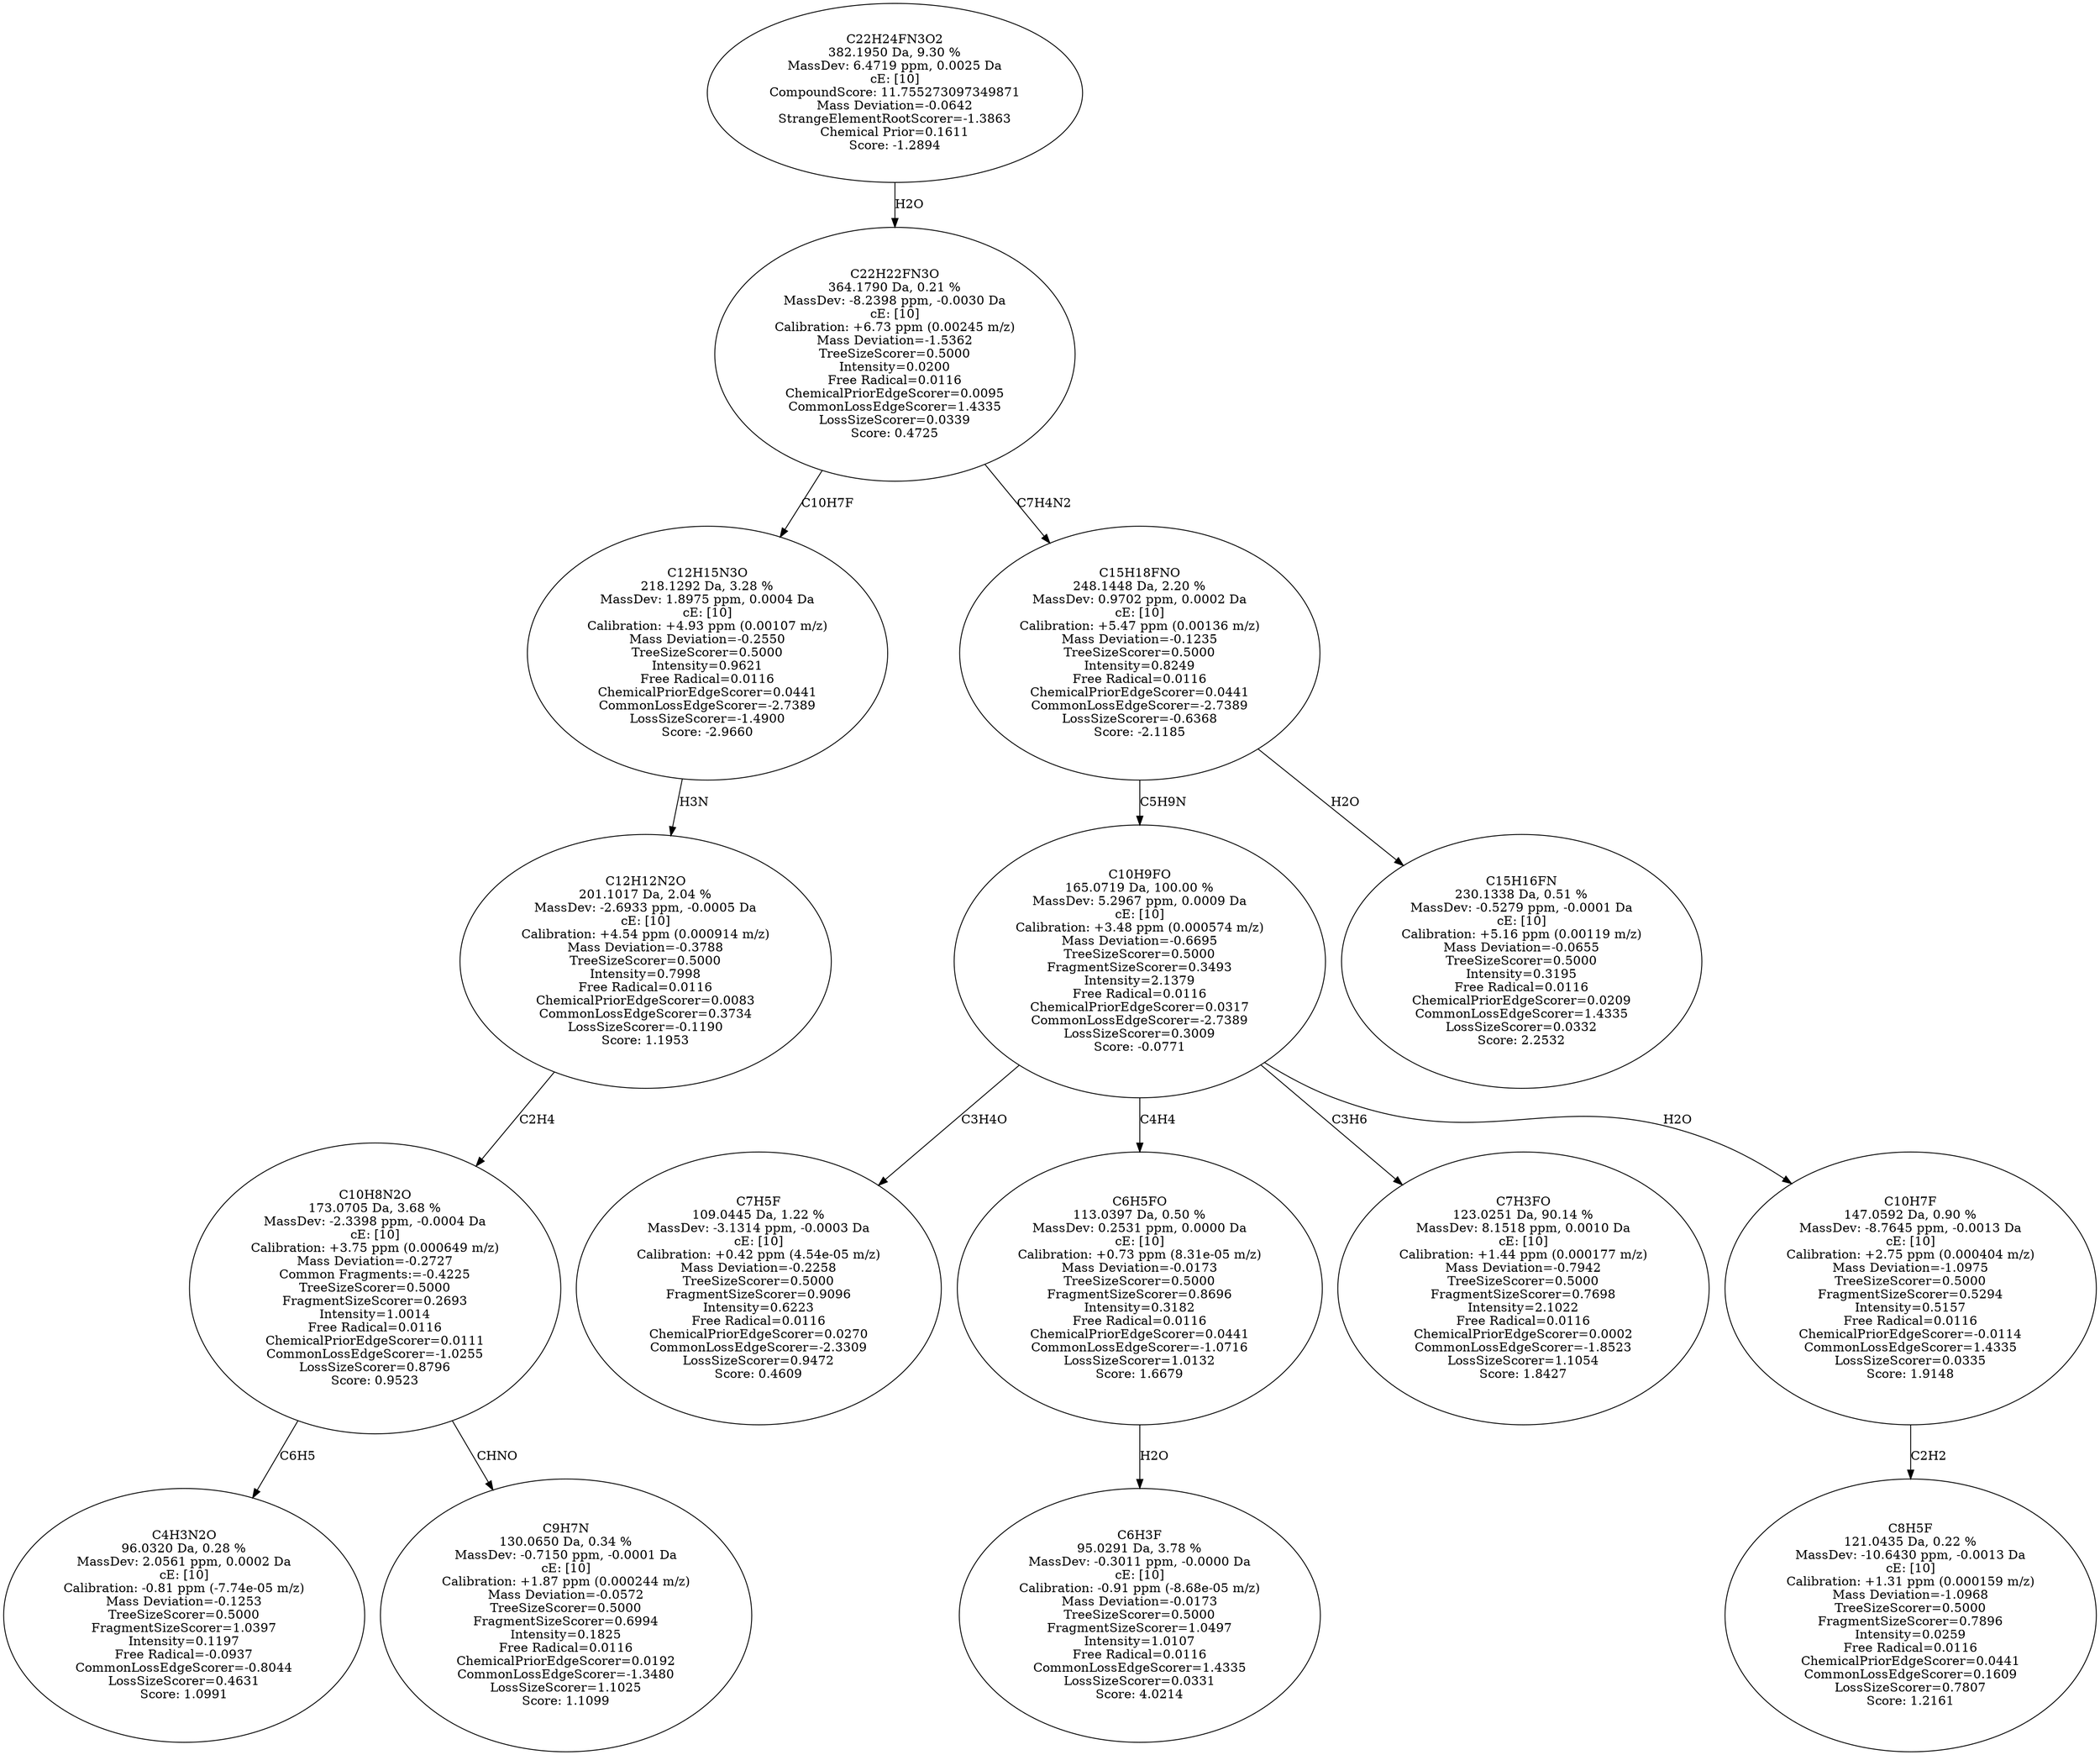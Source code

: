 strict digraph {
v1 [label="C4H3N2O\n96.0320 Da, 0.28 %\nMassDev: 2.0561 ppm, 0.0002 Da\ncE: [10]\nCalibration: -0.81 ppm (-7.74e-05 m/z)\nMass Deviation=-0.1253\nTreeSizeScorer=0.5000\nFragmentSizeScorer=1.0397\nIntensity=0.1197\nFree Radical=-0.0937\nCommonLossEdgeScorer=-0.8044\nLossSizeScorer=0.4631\nScore: 1.0991"];
v2 [label="C9H7N\n130.0650 Da, 0.34 %\nMassDev: -0.7150 ppm, -0.0001 Da\ncE: [10]\nCalibration: +1.87 ppm (0.000244 m/z)\nMass Deviation=-0.0572\nTreeSizeScorer=0.5000\nFragmentSizeScorer=0.6994\nIntensity=0.1825\nFree Radical=0.0116\nChemicalPriorEdgeScorer=0.0192\nCommonLossEdgeScorer=-1.3480\nLossSizeScorer=1.1025\nScore: 1.1099"];
v3 [label="C10H8N2O\n173.0705 Da, 3.68 %\nMassDev: -2.3398 ppm, -0.0004 Da\ncE: [10]\nCalibration: +3.75 ppm (0.000649 m/z)\nMass Deviation=-0.2727\nCommon Fragments:=-0.4225\nTreeSizeScorer=0.5000\nFragmentSizeScorer=0.2693\nIntensity=1.0014\nFree Radical=0.0116\nChemicalPriorEdgeScorer=0.0111\nCommonLossEdgeScorer=-1.0255\nLossSizeScorer=0.8796\nScore: 0.9523"];
v4 [label="C12H12N2O\n201.1017 Da, 2.04 %\nMassDev: -2.6933 ppm, -0.0005 Da\ncE: [10]\nCalibration: +4.54 ppm (0.000914 m/z)\nMass Deviation=-0.3788\nTreeSizeScorer=0.5000\nIntensity=0.7998\nFree Radical=0.0116\nChemicalPriorEdgeScorer=0.0083\nCommonLossEdgeScorer=0.3734\nLossSizeScorer=-0.1190\nScore: 1.1953"];
v5 [label="C12H15N3O\n218.1292 Da, 3.28 %\nMassDev: 1.8975 ppm, 0.0004 Da\ncE: [10]\nCalibration: +4.93 ppm (0.00107 m/z)\nMass Deviation=-0.2550\nTreeSizeScorer=0.5000\nIntensity=0.9621\nFree Radical=0.0116\nChemicalPriorEdgeScorer=0.0441\nCommonLossEdgeScorer=-2.7389\nLossSizeScorer=-1.4900\nScore: -2.9660"];
v6 [label="C7H5F\n109.0445 Da, 1.22 %\nMassDev: -3.1314 ppm, -0.0003 Da\ncE: [10]\nCalibration: +0.42 ppm (4.54e-05 m/z)\nMass Deviation=-0.2258\nTreeSizeScorer=0.5000\nFragmentSizeScorer=0.9096\nIntensity=0.6223\nFree Radical=0.0116\nChemicalPriorEdgeScorer=0.0270\nCommonLossEdgeScorer=-2.3309\nLossSizeScorer=0.9472\nScore: 0.4609"];
v7 [label="C6H3F\n95.0291 Da, 3.78 %\nMassDev: -0.3011 ppm, -0.0000 Da\ncE: [10]\nCalibration: -0.91 ppm (-8.68e-05 m/z)\nMass Deviation=-0.0173\nTreeSizeScorer=0.5000\nFragmentSizeScorer=1.0497\nIntensity=1.0107\nFree Radical=0.0116\nCommonLossEdgeScorer=1.4335\nLossSizeScorer=0.0331\nScore: 4.0214"];
v8 [label="C6H5FO\n113.0397 Da, 0.50 %\nMassDev: 0.2531 ppm, 0.0000 Da\ncE: [10]\nCalibration: +0.73 ppm (8.31e-05 m/z)\nMass Deviation=-0.0173\nTreeSizeScorer=0.5000\nFragmentSizeScorer=0.8696\nIntensity=0.3182\nFree Radical=0.0116\nChemicalPriorEdgeScorer=0.0441\nCommonLossEdgeScorer=-1.0716\nLossSizeScorer=1.0132\nScore: 1.6679"];
v9 [label="C7H3FO\n123.0251 Da, 90.14 %\nMassDev: 8.1518 ppm, 0.0010 Da\ncE: [10]\nCalibration: +1.44 ppm (0.000177 m/z)\nMass Deviation=-0.7942\nTreeSizeScorer=0.5000\nFragmentSizeScorer=0.7698\nIntensity=2.1022\nFree Radical=0.0116\nChemicalPriorEdgeScorer=0.0002\nCommonLossEdgeScorer=-1.8523\nLossSizeScorer=1.1054\nScore: 1.8427"];
v10 [label="C8H5F\n121.0435 Da, 0.22 %\nMassDev: -10.6430 ppm, -0.0013 Da\ncE: [10]\nCalibration: +1.31 ppm (0.000159 m/z)\nMass Deviation=-1.0968\nTreeSizeScorer=0.5000\nFragmentSizeScorer=0.7896\nIntensity=0.0259\nFree Radical=0.0116\nChemicalPriorEdgeScorer=0.0441\nCommonLossEdgeScorer=0.1609\nLossSizeScorer=0.7807\nScore: 1.2161"];
v11 [label="C10H7F\n147.0592 Da, 0.90 %\nMassDev: -8.7645 ppm, -0.0013 Da\ncE: [10]\nCalibration: +2.75 ppm (0.000404 m/z)\nMass Deviation=-1.0975\nTreeSizeScorer=0.5000\nFragmentSizeScorer=0.5294\nIntensity=0.5157\nFree Radical=0.0116\nChemicalPriorEdgeScorer=-0.0114\nCommonLossEdgeScorer=1.4335\nLossSizeScorer=0.0335\nScore: 1.9148"];
v12 [label="C10H9FO\n165.0719 Da, 100.00 %\nMassDev: 5.2967 ppm, 0.0009 Da\ncE: [10]\nCalibration: +3.48 ppm (0.000574 m/z)\nMass Deviation=-0.6695\nTreeSizeScorer=0.5000\nFragmentSizeScorer=0.3493\nIntensity=2.1379\nFree Radical=0.0116\nChemicalPriorEdgeScorer=0.0317\nCommonLossEdgeScorer=-2.7389\nLossSizeScorer=0.3009\nScore: -0.0771"];
v13 [label="C15H16FN\n230.1338 Da, 0.51 %\nMassDev: -0.5279 ppm, -0.0001 Da\ncE: [10]\nCalibration: +5.16 ppm (0.00119 m/z)\nMass Deviation=-0.0655\nTreeSizeScorer=0.5000\nIntensity=0.3195\nFree Radical=0.0116\nChemicalPriorEdgeScorer=0.0209\nCommonLossEdgeScorer=1.4335\nLossSizeScorer=0.0332\nScore: 2.2532"];
v14 [label="C15H18FNO\n248.1448 Da, 2.20 %\nMassDev: 0.9702 ppm, 0.0002 Da\ncE: [10]\nCalibration: +5.47 ppm (0.00136 m/z)\nMass Deviation=-0.1235\nTreeSizeScorer=0.5000\nIntensity=0.8249\nFree Radical=0.0116\nChemicalPriorEdgeScorer=0.0441\nCommonLossEdgeScorer=-2.7389\nLossSizeScorer=-0.6368\nScore: -2.1185"];
v15 [label="C22H22FN3O\n364.1790 Da, 0.21 %\nMassDev: -8.2398 ppm, -0.0030 Da\ncE: [10]\nCalibration: +6.73 ppm (0.00245 m/z)\nMass Deviation=-1.5362\nTreeSizeScorer=0.5000\nIntensity=0.0200\nFree Radical=0.0116\nChemicalPriorEdgeScorer=0.0095\nCommonLossEdgeScorer=1.4335\nLossSizeScorer=0.0339\nScore: 0.4725"];
v16 [label="C22H24FN3O2\n382.1950 Da, 9.30 %\nMassDev: 6.4719 ppm, 0.0025 Da\ncE: [10]\nCompoundScore: 11.755273097349871\nMass Deviation=-0.0642\nStrangeElementRootScorer=-1.3863\nChemical Prior=0.1611\nScore: -1.2894"];
v3 -> v1 [label="C6H5"];
v3 -> v2 [label="CHNO"];
v4 -> v3 [label="C2H4"];
v5 -> v4 [label="H3N"];
v15 -> v5 [label="C10H7F"];
v12 -> v6 [label="C3H4O"];
v8 -> v7 [label="H2O"];
v12 -> v8 [label="C4H4"];
v12 -> v9 [label="C3H6"];
v11 -> v10 [label="C2H2"];
v12 -> v11 [label="H2O"];
v14 -> v12 [label="C5H9N"];
v14 -> v13 [label="H2O"];
v15 -> v14 [label="C7H4N2"];
v16 -> v15 [label="H2O"];
}